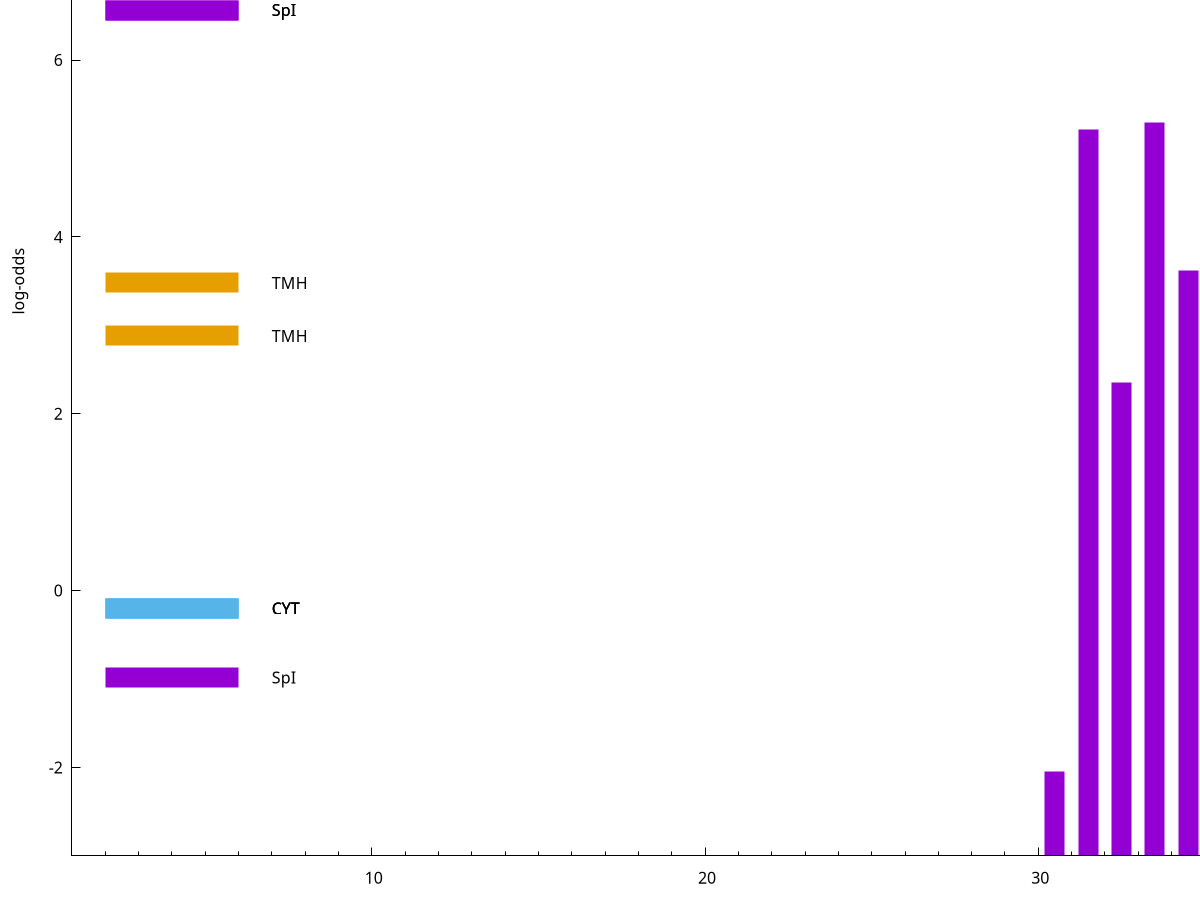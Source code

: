 set title "LipoP predictions for SRR5666568.gff"
set size 2., 1.4
set xrange [1:70] 
set mxtics 10
set yrange [-3:10]
set y2range [0:13]
set ylabel "log-odds"
set term postscript eps color solid "Helvetica" 30
set output "SRR5666568.gff297.eps"
set arrow from 2,6.56515 to 6,6.56515 nohead lt 1 lw 20
set label "SpI" at 7,6.56515
set arrow from 2,3.47959 to 6,3.47959 nohead lt 4 lw 20
set label "TMH" at 7,3.47959
set arrow from 2,2.87996 to 6,2.87996 nohead lt 4 lw 20
set label "TMH" at 7,2.87996
set arrow from 2,-0.200913 to 6,-0.200913 nohead lt 3 lw 20
set label "CYT" at 7,-0.200913
set arrow from 2,-0.200913 to 6,-0.200913 nohead lt 3 lw 20
set label "CYT" at 7,-0.200913
set arrow from 2,-0.200913 to 6,-0.200913 nohead lt 3 lw 20
set label "CYT" at 7,-0.200913
set arrow from 2,-0.983393 to 6,-0.983393 nohead lt 1 lw 20
set label "SpI" at 7,-0.983393
set arrow from 2,6.56515 to 6,6.56515 nohead lt 1 lw 20
set label "SpI" at 7,6.56515
# NOTE: The scores below are the log-odds scores with the threshold
# NOTE: subtracted (a hack to make gnuplot make the histogram all
# NOTE: look nice).
plot "-" axes x1y2 title "" with impulses lt 1 lw 20
33.500000 8.288410
31.500000 8.214460
34.500000 6.615520
32.500000 5.348840
36.500000 2.132166
40.500000 1.187090
38.500000 1.115000
30.500000 0.952930
e
exit
